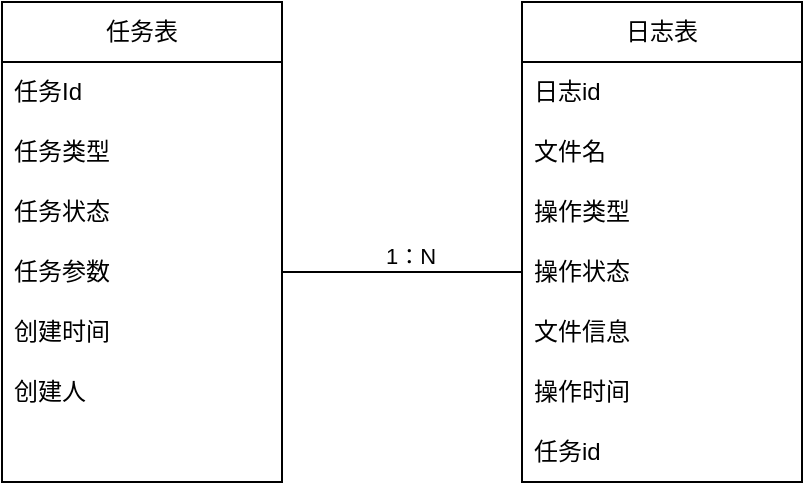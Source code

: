 <mxfile version="22.1.18" type="github">
  <diagram name="第 1 页" id="9PTIlDGoIHU2V4RHfKle">
    <mxGraphModel dx="1434" dy="738" grid="1" gridSize="10" guides="1" tooltips="1" connect="1" arrows="1" fold="1" page="1" pageScale="1" pageWidth="827" pageHeight="1169" math="0" shadow="0">
      <root>
        <mxCell id="0" />
        <mxCell id="1" parent="0" />
        <mxCell id="ciBHOBwxqZr78t8VsYqb-1" value="任务表" style="swimlane;fontStyle=0;childLayout=stackLayout;horizontal=1;startSize=30;horizontalStack=0;resizeParent=1;resizeParentMax=0;resizeLast=0;collapsible=1;marginBottom=0;whiteSpace=wrap;html=1;" vertex="1" parent="1">
          <mxGeometry x="230" y="190" width="140" height="240" as="geometry" />
        </mxCell>
        <mxCell id="ciBHOBwxqZr78t8VsYqb-2" value="任务Id" style="text;strokeColor=none;fillColor=none;align=left;verticalAlign=middle;spacingLeft=4;spacingRight=4;overflow=hidden;points=[[0,0.5],[1,0.5]];portConstraint=eastwest;rotatable=0;whiteSpace=wrap;html=1;" vertex="1" parent="ciBHOBwxqZr78t8VsYqb-1">
          <mxGeometry y="30" width="140" height="30" as="geometry" />
        </mxCell>
        <mxCell id="ciBHOBwxqZr78t8VsYqb-3" value="任务类型" style="text;strokeColor=none;fillColor=none;align=left;verticalAlign=middle;spacingLeft=4;spacingRight=4;overflow=hidden;points=[[0,0.5],[1,0.5]];portConstraint=eastwest;rotatable=0;whiteSpace=wrap;html=1;" vertex="1" parent="ciBHOBwxqZr78t8VsYqb-1">
          <mxGeometry y="60" width="140" height="30" as="geometry" />
        </mxCell>
        <mxCell id="ciBHOBwxqZr78t8VsYqb-4" value="任务状态" style="text;strokeColor=none;fillColor=none;align=left;verticalAlign=middle;spacingLeft=4;spacingRight=4;overflow=hidden;points=[[0,0.5],[1,0.5]];portConstraint=eastwest;rotatable=0;whiteSpace=wrap;html=1;" vertex="1" parent="ciBHOBwxqZr78t8VsYqb-1">
          <mxGeometry y="90" width="140" height="30" as="geometry" />
        </mxCell>
        <mxCell id="ciBHOBwxqZr78t8VsYqb-15" value="任务参数" style="text;strokeColor=none;fillColor=none;align=left;verticalAlign=middle;spacingLeft=4;spacingRight=4;overflow=hidden;points=[[0,0.5],[1,0.5]];portConstraint=eastwest;rotatable=0;whiteSpace=wrap;html=1;" vertex="1" parent="ciBHOBwxqZr78t8VsYqb-1">
          <mxGeometry y="120" width="140" height="30" as="geometry" />
        </mxCell>
        <mxCell id="ciBHOBwxqZr78t8VsYqb-16" value="创建时间" style="text;strokeColor=none;fillColor=none;align=left;verticalAlign=middle;spacingLeft=4;spacingRight=4;overflow=hidden;points=[[0,0.5],[1,0.5]];portConstraint=eastwest;rotatable=0;whiteSpace=wrap;html=1;" vertex="1" parent="ciBHOBwxqZr78t8VsYqb-1">
          <mxGeometry y="150" width="140" height="30" as="geometry" />
        </mxCell>
        <mxCell id="ciBHOBwxqZr78t8VsYqb-17" value="创建人" style="text;strokeColor=none;fillColor=none;align=left;verticalAlign=middle;spacingLeft=4;spacingRight=4;overflow=hidden;points=[[0,0.5],[1,0.5]];portConstraint=eastwest;rotatable=0;whiteSpace=wrap;html=1;" vertex="1" parent="ciBHOBwxqZr78t8VsYqb-1">
          <mxGeometry y="180" width="140" height="30" as="geometry" />
        </mxCell>
        <mxCell id="ciBHOBwxqZr78t8VsYqb-18" style="text;strokeColor=none;fillColor=none;align=left;verticalAlign=middle;spacingLeft=4;spacingRight=4;overflow=hidden;points=[[0,0.5],[1,0.5]];portConstraint=eastwest;rotatable=0;whiteSpace=wrap;html=1;" vertex="1" parent="ciBHOBwxqZr78t8VsYqb-1">
          <mxGeometry y="210" width="140" height="30" as="geometry" />
        </mxCell>
        <mxCell id="ciBHOBwxqZr78t8VsYqb-19" value="日志表" style="swimlane;fontStyle=0;childLayout=stackLayout;horizontal=1;startSize=30;horizontalStack=0;resizeParent=1;resizeParentMax=0;resizeLast=0;collapsible=1;marginBottom=0;whiteSpace=wrap;html=1;" vertex="1" parent="1">
          <mxGeometry x="490" y="190" width="140" height="240" as="geometry" />
        </mxCell>
        <mxCell id="ciBHOBwxqZr78t8VsYqb-27" value="日志id" style="text;strokeColor=none;fillColor=none;align=left;verticalAlign=middle;spacingLeft=4;spacingRight=4;overflow=hidden;points=[[0,0.5],[1,0.5]];portConstraint=eastwest;rotatable=0;whiteSpace=wrap;html=1;" vertex="1" parent="ciBHOBwxqZr78t8VsYqb-19">
          <mxGeometry y="30" width="140" height="30" as="geometry" />
        </mxCell>
        <mxCell id="ciBHOBwxqZr78t8VsYqb-20" value="文件名" style="text;strokeColor=none;fillColor=none;align=left;verticalAlign=middle;spacingLeft=4;spacingRight=4;overflow=hidden;points=[[0,0.5],[1,0.5]];portConstraint=eastwest;rotatable=0;whiteSpace=wrap;html=1;" vertex="1" parent="ciBHOBwxqZr78t8VsYqb-19">
          <mxGeometry y="60" width="140" height="30" as="geometry" />
        </mxCell>
        <mxCell id="ciBHOBwxqZr78t8VsYqb-21" value="操作类型" style="text;strokeColor=none;fillColor=none;align=left;verticalAlign=middle;spacingLeft=4;spacingRight=4;overflow=hidden;points=[[0,0.5],[1,0.5]];portConstraint=eastwest;rotatable=0;whiteSpace=wrap;html=1;" vertex="1" parent="ciBHOBwxqZr78t8VsYqb-19">
          <mxGeometry y="90" width="140" height="30" as="geometry" />
        </mxCell>
        <mxCell id="ciBHOBwxqZr78t8VsYqb-22" value="操作状态" style="text;strokeColor=none;fillColor=none;align=left;verticalAlign=middle;spacingLeft=4;spacingRight=4;overflow=hidden;points=[[0,0.5],[1,0.5]];portConstraint=eastwest;rotatable=0;whiteSpace=wrap;html=1;" vertex="1" parent="ciBHOBwxqZr78t8VsYqb-19">
          <mxGeometry y="120" width="140" height="30" as="geometry" />
        </mxCell>
        <mxCell id="ciBHOBwxqZr78t8VsYqb-23" value="文件信息" style="text;strokeColor=none;fillColor=none;align=left;verticalAlign=middle;spacingLeft=4;spacingRight=4;overflow=hidden;points=[[0,0.5],[1,0.5]];portConstraint=eastwest;rotatable=0;whiteSpace=wrap;html=1;" vertex="1" parent="ciBHOBwxqZr78t8VsYqb-19">
          <mxGeometry y="150" width="140" height="30" as="geometry" />
        </mxCell>
        <mxCell id="ciBHOBwxqZr78t8VsYqb-24" value="操作时间" style="text;strokeColor=none;fillColor=none;align=left;verticalAlign=middle;spacingLeft=4;spacingRight=4;overflow=hidden;points=[[0,0.5],[1,0.5]];portConstraint=eastwest;rotatable=0;whiteSpace=wrap;html=1;" vertex="1" parent="ciBHOBwxqZr78t8VsYqb-19">
          <mxGeometry y="180" width="140" height="30" as="geometry" />
        </mxCell>
        <mxCell id="ciBHOBwxqZr78t8VsYqb-25" value="任务id" style="text;strokeColor=none;fillColor=none;align=left;verticalAlign=middle;spacingLeft=4;spacingRight=4;overflow=hidden;points=[[0,0.5],[1,0.5]];portConstraint=eastwest;rotatable=0;whiteSpace=wrap;html=1;" vertex="1" parent="ciBHOBwxqZr78t8VsYqb-19">
          <mxGeometry y="210" width="140" height="30" as="geometry" />
        </mxCell>
        <mxCell id="ciBHOBwxqZr78t8VsYqb-30" value="" style="endArrow=none;html=1;rounded=0;exitX=1;exitY=0.5;exitDx=0;exitDy=0;entryX=0;entryY=0.5;entryDx=0;entryDy=0;" edge="1" parent="1" source="ciBHOBwxqZr78t8VsYqb-15" target="ciBHOBwxqZr78t8VsYqb-22">
          <mxGeometry width="50" height="50" relative="1" as="geometry">
            <mxPoint x="390" y="410" as="sourcePoint" />
            <mxPoint x="440" y="360" as="targetPoint" />
          </mxGeometry>
        </mxCell>
        <mxCell id="ciBHOBwxqZr78t8VsYqb-31" value="1：N" style="edgeLabel;html=1;align=center;verticalAlign=middle;resizable=0;points=[];" vertex="1" connectable="0" parent="ciBHOBwxqZr78t8VsYqb-30">
          <mxGeometry x="0.067" y="8" relative="1" as="geometry">
            <mxPoint as="offset" />
          </mxGeometry>
        </mxCell>
      </root>
    </mxGraphModel>
  </diagram>
</mxfile>
